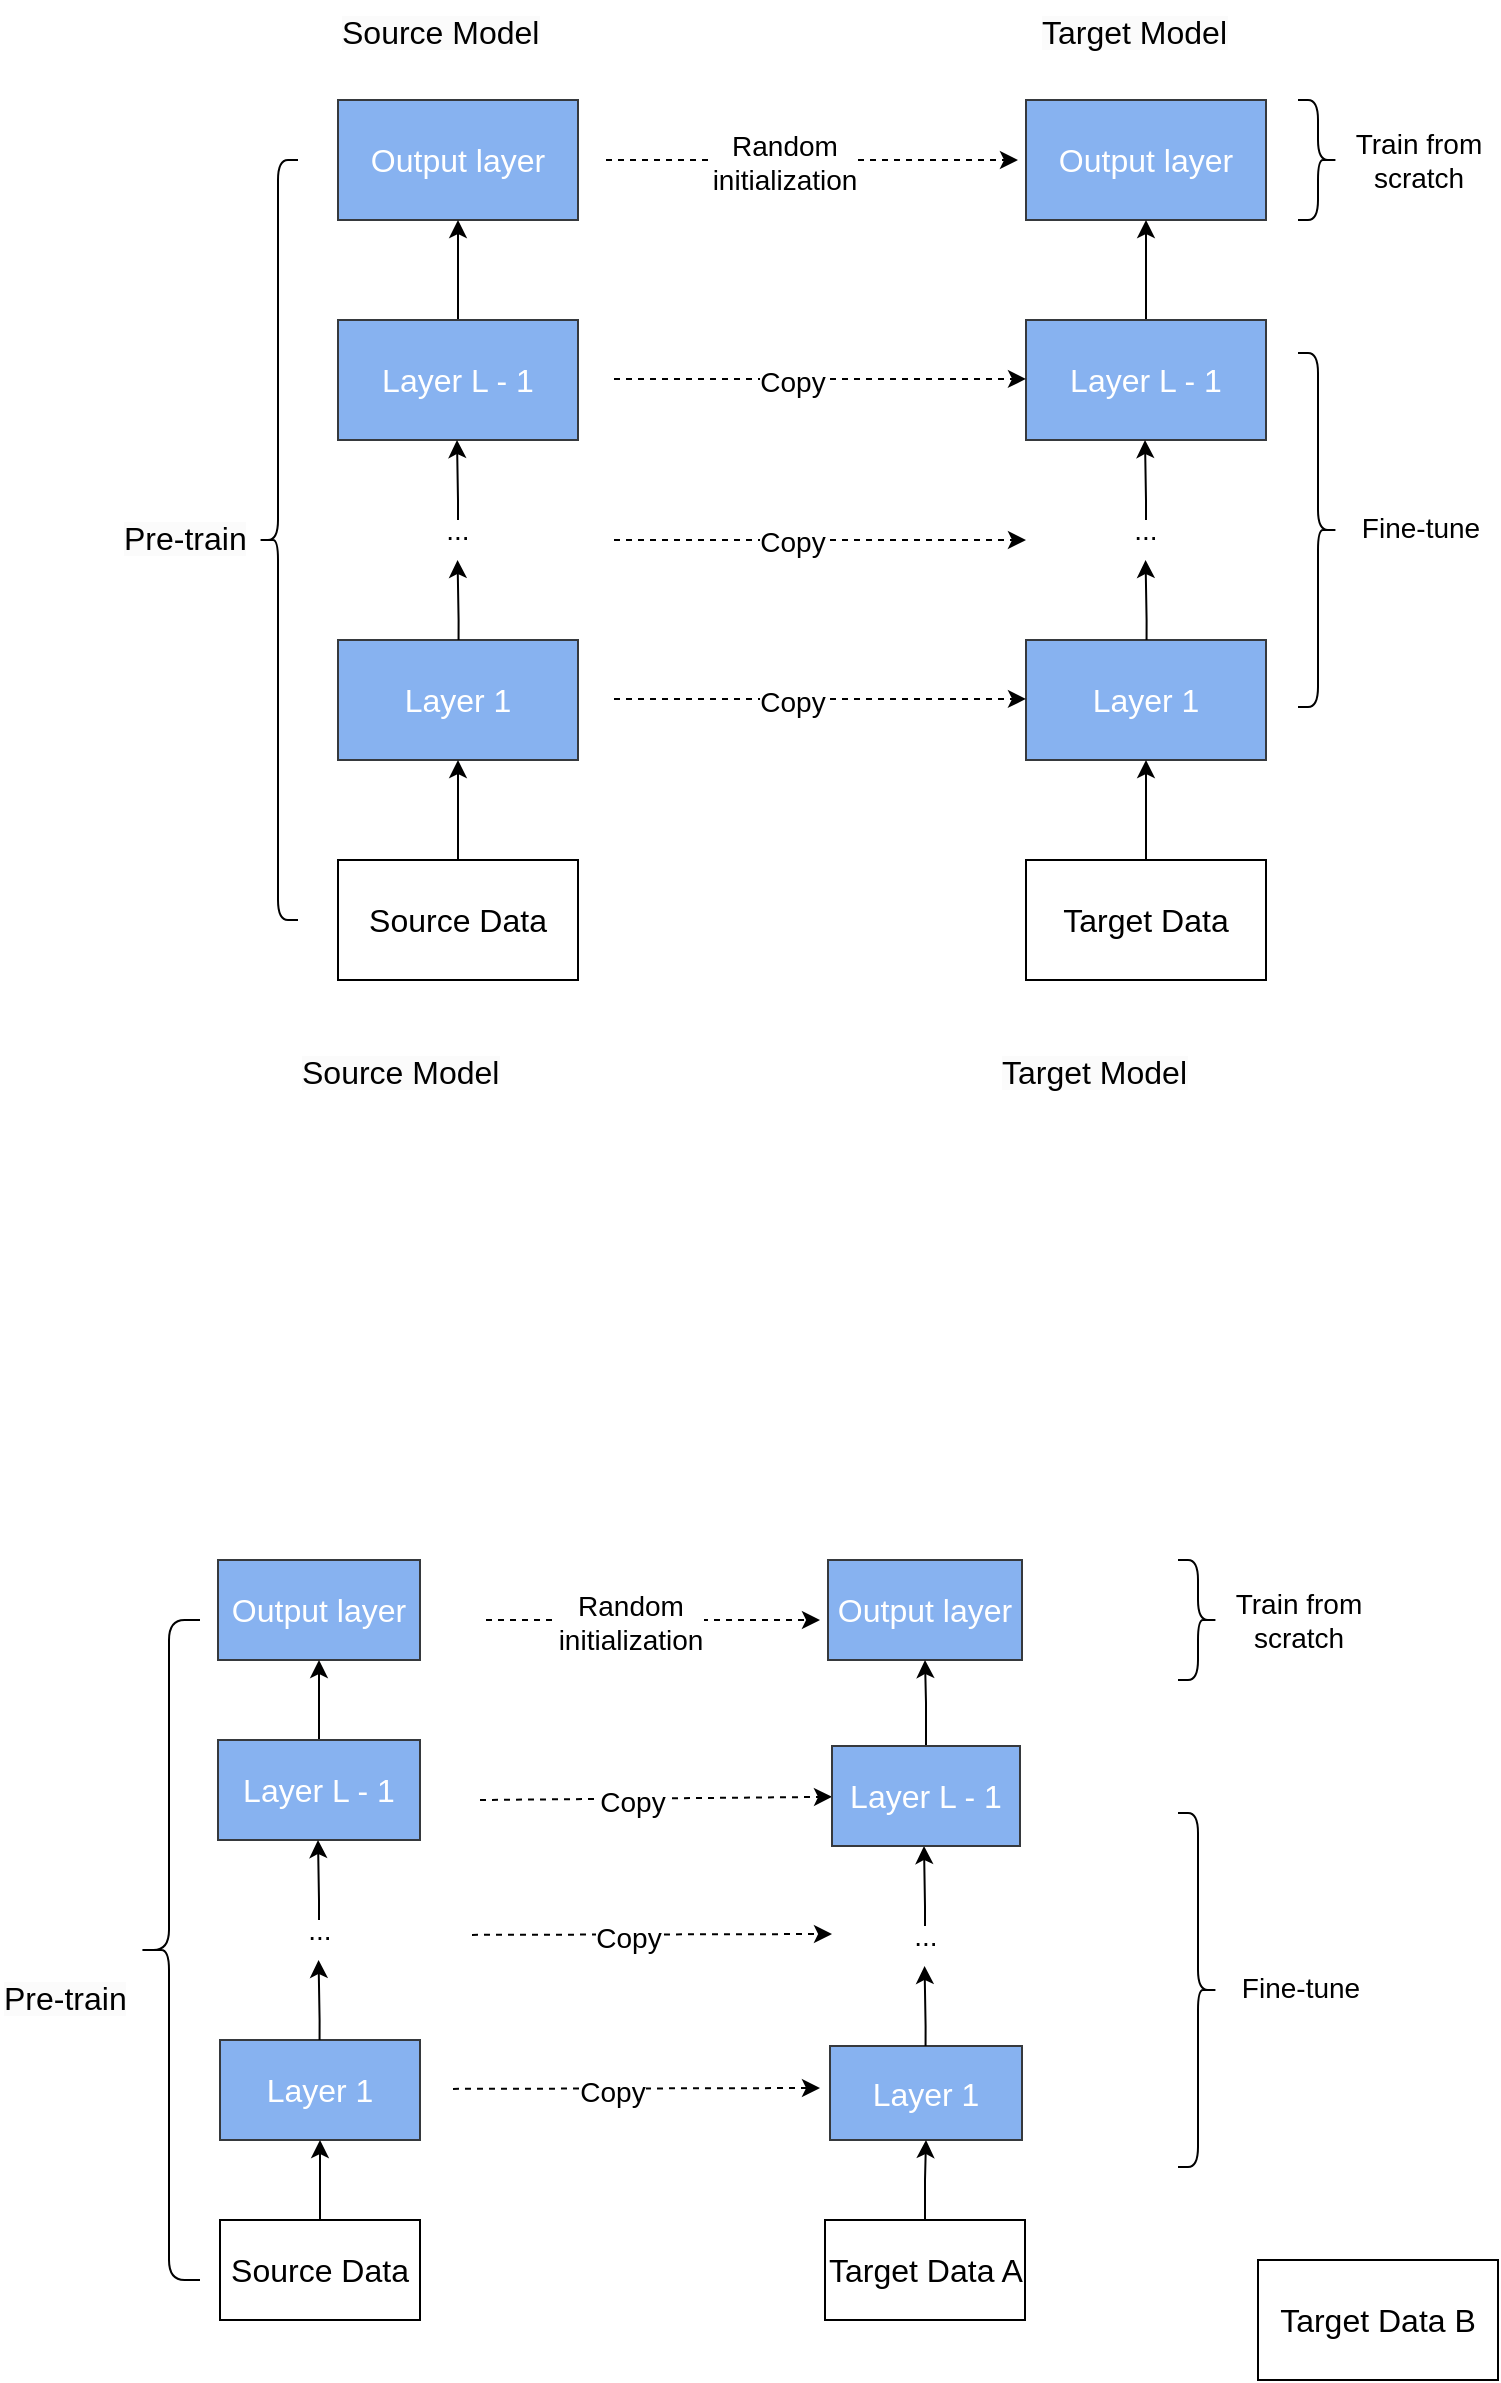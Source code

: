 <mxfile version="21.6.8" type="github">
  <diagram name="Page-1" id="evkDd5WfYAYsn0If8Dsk">
    <mxGraphModel dx="1451" dy="930" grid="1" gridSize="10" guides="1" tooltips="1" connect="1" arrows="1" fold="1" page="1" pageScale="1" pageWidth="827" pageHeight="1169" math="0" shadow="0">
      <root>
        <mxCell id="0" />
        <mxCell id="1" parent="0" />
        <mxCell id="YT2d1zYaTEOhZWZDPxQu-1" value="&lt;font style=&quot;font-size: 16px;&quot; color=&quot;#ffffff&quot;&gt;Output layer&lt;/font&gt;" style="rounded=0;whiteSpace=wrap;html=1;fillColor=#87B2F0;strokeColor=#36393d;" vertex="1" parent="1">
          <mxGeometry x="169" y="190" width="120" height="60" as="geometry" />
        </mxCell>
        <mxCell id="YT2d1zYaTEOhZWZDPxQu-5" value="" style="edgeStyle=orthogonalEdgeStyle;rounded=0;orthogonalLoop=1;jettySize=auto;html=1;" edge="1" parent="1" source="YT2d1zYaTEOhZWZDPxQu-2" target="YT2d1zYaTEOhZWZDPxQu-1">
          <mxGeometry relative="1" as="geometry" />
        </mxCell>
        <mxCell id="YT2d1zYaTEOhZWZDPxQu-2" value="&lt;font style=&quot;font-size: 16px;&quot; color=&quot;#ffffff&quot;&gt;Layer L - 1&lt;/font&gt;" style="rounded=0;whiteSpace=wrap;html=1;fillColor=#87B2F0;strokeColor=#36393d;" vertex="1" parent="1">
          <mxGeometry x="169" y="300" width="120" height="60" as="geometry" />
        </mxCell>
        <mxCell id="YT2d1zYaTEOhZWZDPxQu-3" value="&lt;font style=&quot;font-size: 16px;&quot; color=&quot;#ffffff&quot;&gt;Layer 1&lt;/font&gt;" style="rounded=0;whiteSpace=wrap;html=1;fillColor=#87B2F0;strokeColor=#36393d;" vertex="1" parent="1">
          <mxGeometry x="169" y="460" width="120" height="60" as="geometry" />
        </mxCell>
        <mxCell id="YT2d1zYaTEOhZWZDPxQu-6" value="" style="edgeStyle=orthogonalEdgeStyle;rounded=0;orthogonalLoop=1;jettySize=auto;html=1;" edge="1" parent="1">
          <mxGeometry relative="1" as="geometry">
            <mxPoint x="229" y="400" as="sourcePoint" />
            <mxPoint x="228.5" y="360" as="targetPoint" />
            <Array as="points">
              <mxPoint x="229" y="390" />
              <mxPoint x="229" y="390" />
            </Array>
          </mxGeometry>
        </mxCell>
        <mxCell id="YT2d1zYaTEOhZWZDPxQu-7" value="&lt;font style=&quot;font-size: 14px;&quot;&gt;...&lt;/font&gt;" style="text;html=1;strokeColor=none;fillColor=none;align=center;verticalAlign=middle;whiteSpace=wrap;rounded=0;" vertex="1" parent="1">
          <mxGeometry x="199" y="390" width="60" height="30" as="geometry" />
        </mxCell>
        <mxCell id="YT2d1zYaTEOhZWZDPxQu-8" value="" style="edgeStyle=orthogonalEdgeStyle;rounded=0;orthogonalLoop=1;jettySize=auto;html=1;" edge="1" parent="1">
          <mxGeometry relative="1" as="geometry">
            <mxPoint x="229.28" y="460" as="sourcePoint" />
            <mxPoint x="228.78" y="420" as="targetPoint" />
            <Array as="points">
              <mxPoint x="229.28" y="450" />
              <mxPoint x="229.28" y="450" />
            </Array>
          </mxGeometry>
        </mxCell>
        <mxCell id="YT2d1zYaTEOhZWZDPxQu-11" value="" style="edgeStyle=orthogonalEdgeStyle;rounded=0;orthogonalLoop=1;jettySize=auto;html=1;" edge="1" parent="1" source="YT2d1zYaTEOhZWZDPxQu-10" target="YT2d1zYaTEOhZWZDPxQu-3">
          <mxGeometry relative="1" as="geometry" />
        </mxCell>
        <mxCell id="YT2d1zYaTEOhZWZDPxQu-10" value="&lt;font style=&quot;font-size: 16px;&quot;&gt;Source Data&lt;/font&gt;" style="rounded=0;whiteSpace=wrap;html=1;fontColor=#000000;" vertex="1" parent="1">
          <mxGeometry x="169" y="570" width="120" height="60" as="geometry" />
        </mxCell>
        <mxCell id="YT2d1zYaTEOhZWZDPxQu-13" value="&lt;span style=&quot;color: rgb(0, 0, 0); font-family: Helvetica; font-size: 16px; font-style: normal; font-variant-ligatures: normal; font-variant-caps: normal; font-weight: 400; letter-spacing: normal; orphans: 2; text-align: center; text-indent: 0px; text-transform: none; widows: 2; word-spacing: 0px; -webkit-text-stroke-width: 0px; background-color: rgb(251, 251, 251); text-decoration-thickness: initial; text-decoration-style: initial; text-decoration-color: initial; float: none; display: inline !important;&quot;&gt;Pre-train&lt;/span&gt;" style="text;whiteSpace=wrap;html=1;" vertex="1" parent="1">
          <mxGeometry x="60" y="393" width="120" height="40" as="geometry" />
        </mxCell>
        <mxCell id="YT2d1zYaTEOhZWZDPxQu-14" value="&lt;font style=&quot;font-size: 16px;&quot; color=&quot;#ffffff&quot;&gt;Output layer&lt;/font&gt;" style="rounded=0;whiteSpace=wrap;html=1;fillColor=#87B2F0;strokeColor=#36393d;" vertex="1" parent="1">
          <mxGeometry x="513" y="190" width="120" height="60" as="geometry" />
        </mxCell>
        <mxCell id="YT2d1zYaTEOhZWZDPxQu-15" value="" style="edgeStyle=orthogonalEdgeStyle;rounded=0;orthogonalLoop=1;jettySize=auto;html=1;" edge="1" parent="1" source="YT2d1zYaTEOhZWZDPxQu-16" target="YT2d1zYaTEOhZWZDPxQu-14">
          <mxGeometry relative="1" as="geometry" />
        </mxCell>
        <mxCell id="YT2d1zYaTEOhZWZDPxQu-16" value="&lt;font style=&quot;font-size: 16px;&quot; color=&quot;#ffffff&quot;&gt;Layer L - 1&lt;/font&gt;" style="rounded=0;whiteSpace=wrap;html=1;fillColor=#87B2F0;strokeColor=#36393d;" vertex="1" parent="1">
          <mxGeometry x="513" y="300" width="120" height="60" as="geometry" />
        </mxCell>
        <mxCell id="YT2d1zYaTEOhZWZDPxQu-17" value="&lt;font style=&quot;font-size: 16px;&quot; color=&quot;#ffffff&quot;&gt;Layer 1&lt;/font&gt;" style="rounded=0;whiteSpace=wrap;html=1;fillColor=#87B2F0;strokeColor=#36393d;" vertex="1" parent="1">
          <mxGeometry x="513" y="460" width="120" height="60" as="geometry" />
        </mxCell>
        <mxCell id="YT2d1zYaTEOhZWZDPxQu-18" value="" style="edgeStyle=orthogonalEdgeStyle;rounded=0;orthogonalLoop=1;jettySize=auto;html=1;" edge="1" parent="1">
          <mxGeometry relative="1" as="geometry">
            <mxPoint x="573" y="400" as="sourcePoint" />
            <mxPoint x="572.5" y="360" as="targetPoint" />
            <Array as="points">
              <mxPoint x="573" y="390" />
              <mxPoint x="573" y="390" />
            </Array>
          </mxGeometry>
        </mxCell>
        <mxCell id="YT2d1zYaTEOhZWZDPxQu-19" value="&lt;font style=&quot;font-size: 14px;&quot;&gt;...&lt;/font&gt;" style="text;html=1;strokeColor=none;fillColor=none;align=center;verticalAlign=middle;whiteSpace=wrap;rounded=0;" vertex="1" parent="1">
          <mxGeometry x="543" y="390" width="60" height="30" as="geometry" />
        </mxCell>
        <mxCell id="YT2d1zYaTEOhZWZDPxQu-20" value="" style="edgeStyle=orthogonalEdgeStyle;rounded=0;orthogonalLoop=1;jettySize=auto;html=1;" edge="1" parent="1">
          <mxGeometry relative="1" as="geometry">
            <mxPoint x="573.28" y="460" as="sourcePoint" />
            <mxPoint x="572.78" y="420" as="targetPoint" />
            <Array as="points">
              <mxPoint x="573.28" y="450" />
              <mxPoint x="573.28" y="450" />
            </Array>
          </mxGeometry>
        </mxCell>
        <mxCell id="YT2d1zYaTEOhZWZDPxQu-21" value="" style="edgeStyle=orthogonalEdgeStyle;rounded=0;orthogonalLoop=1;jettySize=auto;html=1;" edge="1" parent="1" source="YT2d1zYaTEOhZWZDPxQu-22" target="YT2d1zYaTEOhZWZDPxQu-17">
          <mxGeometry relative="1" as="geometry" />
        </mxCell>
        <mxCell id="YT2d1zYaTEOhZWZDPxQu-22" value="&lt;font style=&quot;font-size: 16px;&quot;&gt;Target Data&lt;/font&gt;" style="rounded=0;whiteSpace=wrap;html=1;fontColor=#000000;" vertex="1" parent="1">
          <mxGeometry x="513" y="570" width="120" height="60" as="geometry" />
        </mxCell>
        <mxCell id="YT2d1zYaTEOhZWZDPxQu-25" value="" style="endArrow=classic;html=1;rounded=0;dashed=1;" edge="1" parent="1">
          <mxGeometry width="50" height="50" relative="1" as="geometry">
            <mxPoint x="303" y="220" as="sourcePoint" />
            <mxPoint x="509" y="220" as="targetPoint" />
          </mxGeometry>
        </mxCell>
        <mxCell id="YT2d1zYaTEOhZWZDPxQu-26" value="&lt;font style=&quot;font-size: 14px;&quot;&gt;Random&lt;br&gt;initialization&lt;/font&gt;" style="edgeLabel;html=1;align=center;verticalAlign=middle;resizable=0;points=[];" vertex="1" connectable="0" parent="YT2d1zYaTEOhZWZDPxQu-25">
          <mxGeometry x="-0.137" y="-1" relative="1" as="geometry">
            <mxPoint as="offset" />
          </mxGeometry>
        </mxCell>
        <mxCell id="YT2d1zYaTEOhZWZDPxQu-28" value="" style="endArrow=classic;html=1;rounded=0;dashed=1;" edge="1" parent="1">
          <mxGeometry width="50" height="50" relative="1" as="geometry">
            <mxPoint x="307" y="329.44" as="sourcePoint" />
            <mxPoint x="513" y="329.44" as="targetPoint" />
          </mxGeometry>
        </mxCell>
        <mxCell id="YT2d1zYaTEOhZWZDPxQu-29" value="&lt;span style=&quot;font-size: 14px;&quot;&gt;Copy&lt;/span&gt;" style="edgeLabel;html=1;align=center;verticalAlign=middle;resizable=0;points=[];" vertex="1" connectable="0" parent="YT2d1zYaTEOhZWZDPxQu-28">
          <mxGeometry x="-0.137" y="-1" relative="1" as="geometry">
            <mxPoint as="offset" />
          </mxGeometry>
        </mxCell>
        <mxCell id="YT2d1zYaTEOhZWZDPxQu-30" value="" style="endArrow=classic;html=1;rounded=0;dashed=1;" edge="1" parent="1">
          <mxGeometry width="50" height="50" relative="1" as="geometry">
            <mxPoint x="307" y="489.44" as="sourcePoint" />
            <mxPoint x="513" y="489.44" as="targetPoint" />
          </mxGeometry>
        </mxCell>
        <mxCell id="YT2d1zYaTEOhZWZDPxQu-31" value="&lt;span style=&quot;font-size: 14px;&quot;&gt;Copy&lt;/span&gt;" style="edgeLabel;html=1;align=center;verticalAlign=middle;resizable=0;points=[];" vertex="1" connectable="0" parent="YT2d1zYaTEOhZWZDPxQu-30">
          <mxGeometry x="-0.137" y="-1" relative="1" as="geometry">
            <mxPoint as="offset" />
          </mxGeometry>
        </mxCell>
        <mxCell id="YT2d1zYaTEOhZWZDPxQu-32" value="" style="endArrow=classic;html=1;rounded=0;dashed=1;" edge="1" parent="1">
          <mxGeometry width="50" height="50" relative="1" as="geometry">
            <mxPoint x="307" y="410" as="sourcePoint" />
            <mxPoint x="513" y="410" as="targetPoint" />
          </mxGeometry>
        </mxCell>
        <mxCell id="YT2d1zYaTEOhZWZDPxQu-33" value="&lt;span style=&quot;font-size: 14px;&quot;&gt;Copy&lt;/span&gt;" style="edgeLabel;html=1;align=center;verticalAlign=middle;resizable=0;points=[];" vertex="1" connectable="0" parent="YT2d1zYaTEOhZWZDPxQu-32">
          <mxGeometry x="-0.137" y="-1" relative="1" as="geometry">
            <mxPoint as="offset" />
          </mxGeometry>
        </mxCell>
        <mxCell id="YT2d1zYaTEOhZWZDPxQu-36" value="&lt;span style=&quot;color: rgb(0, 0, 0); font-family: Helvetica; font-size: 16px; font-style: normal; font-variant-ligatures: normal; font-variant-caps: normal; font-weight: 400; letter-spacing: normal; orphans: 2; text-align: center; text-indent: 0px; text-transform: none; widows: 2; word-spacing: 0px; -webkit-text-stroke-width: 0px; background-color: rgb(251, 251, 251); text-decoration-thickness: initial; text-decoration-style: initial; text-decoration-color: initial; float: none; display: inline !important;&quot;&gt;Source Model&lt;/span&gt;" style="text;whiteSpace=wrap;html=1;" vertex="1" parent="1">
          <mxGeometry x="169" y="140" width="120" height="40" as="geometry" />
        </mxCell>
        <mxCell id="YT2d1zYaTEOhZWZDPxQu-37" value="&lt;span style=&quot;color: rgb(0, 0, 0); font-family: Helvetica; font-size: 16px; font-style: normal; font-variant-ligatures: normal; font-variant-caps: normal; font-weight: 400; letter-spacing: normal; orphans: 2; text-align: center; text-indent: 0px; text-transform: none; widows: 2; word-spacing: 0px; -webkit-text-stroke-width: 0px; background-color: rgb(251, 251, 251); text-decoration-thickness: initial; text-decoration-style: initial; text-decoration-color: initial; float: none; display: inline !important;&quot;&gt;Target Model&lt;/span&gt;" style="text;whiteSpace=wrap;html=1;" vertex="1" parent="1">
          <mxGeometry x="519" y="140" width="120" height="40" as="geometry" />
        </mxCell>
        <mxCell id="YT2d1zYaTEOhZWZDPxQu-38" value="&lt;font style=&quot;font-size: 14px;&quot;&gt;Train from&lt;br&gt;scratch&lt;/font&gt;" style="edgeLabel;html=1;align=center;verticalAlign=middle;resizable=0;points=[];" vertex="1" connectable="0" parent="1">
          <mxGeometry x="708.999" y="220" as="geometry" />
        </mxCell>
        <mxCell id="YT2d1zYaTEOhZWZDPxQu-39" value="" style="shape=curlyBracket;whiteSpace=wrap;html=1;rounded=1;labelPosition=left;verticalLabelPosition=middle;align=right;verticalAlign=middle;" vertex="1" parent="1">
          <mxGeometry x="129" y="220" width="20" height="380" as="geometry" />
        </mxCell>
        <mxCell id="YT2d1zYaTEOhZWZDPxQu-40" value="" style="shape=curlyBracket;whiteSpace=wrap;html=1;rounded=1;flipH=1;labelPosition=right;verticalLabelPosition=middle;align=left;verticalAlign=middle;" vertex="1" parent="1">
          <mxGeometry x="649" y="316.5" width="20" height="177" as="geometry" />
        </mxCell>
        <mxCell id="YT2d1zYaTEOhZWZDPxQu-41" value="" style="shape=curlyBracket;whiteSpace=wrap;html=1;rounded=1;flipH=1;labelPosition=right;verticalLabelPosition=middle;align=left;verticalAlign=middle;size=0.5;" vertex="1" parent="1">
          <mxGeometry x="649" y="190" width="20" height="60" as="geometry" />
        </mxCell>
        <mxCell id="YT2d1zYaTEOhZWZDPxQu-42" value="&lt;span style=&quot;font-size: 14px;&quot;&gt;Fine-tune&lt;/span&gt;" style="edgeLabel;html=1;align=center;verticalAlign=middle;resizable=0;points=[];" vertex="1" connectable="0" parent="1">
          <mxGeometry x="718.999" y="230" as="geometry">
            <mxPoint x="-9" y="174" as="offset" />
          </mxGeometry>
        </mxCell>
        <mxCell id="YT2d1zYaTEOhZWZDPxQu-43" value="&lt;font style=&quot;font-size: 16px;&quot; color=&quot;#ffffff&quot;&gt;Output layer&lt;/font&gt;" style="rounded=0;whiteSpace=wrap;html=1;fillColor=#87B2F0;strokeColor=#36393d;" vertex="1" parent="1">
          <mxGeometry x="109" y="920" width="101" height="50" as="geometry" />
        </mxCell>
        <mxCell id="YT2d1zYaTEOhZWZDPxQu-44" value="" style="edgeStyle=orthogonalEdgeStyle;rounded=0;orthogonalLoop=1;jettySize=auto;html=1;" edge="1" parent="1" source="YT2d1zYaTEOhZWZDPxQu-45" target="YT2d1zYaTEOhZWZDPxQu-43">
          <mxGeometry relative="1" as="geometry" />
        </mxCell>
        <mxCell id="YT2d1zYaTEOhZWZDPxQu-45" value="&lt;font style=&quot;font-size: 16px;&quot; color=&quot;#ffffff&quot;&gt;Layer L - 1&lt;/font&gt;" style="rounded=0;whiteSpace=wrap;html=1;fillColor=#87B2F0;strokeColor=#36393d;" vertex="1" parent="1">
          <mxGeometry x="109" y="1010" width="101" height="50" as="geometry" />
        </mxCell>
        <mxCell id="YT2d1zYaTEOhZWZDPxQu-46" value="&lt;font style=&quot;font-size: 16px;&quot; color=&quot;#ffffff&quot;&gt;Layer 1&lt;/font&gt;" style="rounded=0;whiteSpace=wrap;html=1;fillColor=#87B2F0;strokeColor=#36393d;" vertex="1" parent="1">
          <mxGeometry x="110" y="1160" width="100" height="50" as="geometry" />
        </mxCell>
        <mxCell id="YT2d1zYaTEOhZWZDPxQu-47" value="" style="edgeStyle=orthogonalEdgeStyle;rounded=0;orthogonalLoop=1;jettySize=auto;html=1;" edge="1" parent="1">
          <mxGeometry relative="1" as="geometry">
            <mxPoint x="159.5" y="1100" as="sourcePoint" />
            <mxPoint x="159" y="1060" as="targetPoint" />
            <Array as="points">
              <mxPoint x="159.5" y="1090" />
              <mxPoint x="159.5" y="1090" />
            </Array>
          </mxGeometry>
        </mxCell>
        <mxCell id="YT2d1zYaTEOhZWZDPxQu-48" value="&lt;font style=&quot;font-size: 14px;&quot;&gt;...&lt;/font&gt;" style="text;html=1;strokeColor=none;fillColor=none;align=center;verticalAlign=middle;whiteSpace=wrap;rounded=0;" vertex="1" parent="1">
          <mxGeometry x="129.5" y="1090" width="60" height="30" as="geometry" />
        </mxCell>
        <mxCell id="YT2d1zYaTEOhZWZDPxQu-49" value="" style="edgeStyle=orthogonalEdgeStyle;rounded=0;orthogonalLoop=1;jettySize=auto;html=1;" edge="1" parent="1">
          <mxGeometry relative="1" as="geometry">
            <mxPoint x="159.78" y="1160" as="sourcePoint" />
            <mxPoint x="159.28" y="1120" as="targetPoint" />
            <Array as="points">
              <mxPoint x="159.78" y="1150" />
              <mxPoint x="159.78" y="1150" />
            </Array>
          </mxGeometry>
        </mxCell>
        <mxCell id="YT2d1zYaTEOhZWZDPxQu-50" value="" style="edgeStyle=orthogonalEdgeStyle;rounded=0;orthogonalLoop=1;jettySize=auto;html=1;" edge="1" parent="1" source="YT2d1zYaTEOhZWZDPxQu-51" target="YT2d1zYaTEOhZWZDPxQu-46">
          <mxGeometry relative="1" as="geometry" />
        </mxCell>
        <mxCell id="YT2d1zYaTEOhZWZDPxQu-51" value="&lt;font style=&quot;font-size: 16px;&quot;&gt;Source Data&lt;/font&gt;" style="rounded=0;whiteSpace=wrap;html=1;fontColor=#000000;" vertex="1" parent="1">
          <mxGeometry x="110" y="1250" width="100" height="50" as="geometry" />
        </mxCell>
        <mxCell id="YT2d1zYaTEOhZWZDPxQu-52" value="&lt;span style=&quot;color: rgb(0, 0, 0); font-family: Helvetica; font-size: 16px; font-style: normal; font-variant-ligatures: normal; font-variant-caps: normal; font-weight: 400; letter-spacing: normal; orphans: 2; text-align: center; text-indent: 0px; text-transform: none; widows: 2; word-spacing: 0px; -webkit-text-stroke-width: 0px; background-color: rgb(251, 251, 251); text-decoration-thickness: initial; text-decoration-style: initial; text-decoration-color: initial; float: none; display: inline !important;&quot;&gt;Pre-train&lt;/span&gt;" style="text;whiteSpace=wrap;html=1;" vertex="1" parent="1">
          <mxGeometry y="1123" width="120" height="40" as="geometry" />
        </mxCell>
        <mxCell id="YT2d1zYaTEOhZWZDPxQu-53" value="&lt;font style=&quot;font-size: 16px;&quot; color=&quot;#ffffff&quot;&gt;Output layer&lt;/font&gt;" style="rounded=0;whiteSpace=wrap;html=1;fillColor=#87B2F0;strokeColor=#36393d;" vertex="1" parent="1">
          <mxGeometry x="414" y="920" width="97" height="50" as="geometry" />
        </mxCell>
        <mxCell id="YT2d1zYaTEOhZWZDPxQu-54" value="" style="edgeStyle=orthogonalEdgeStyle;rounded=0;orthogonalLoop=1;jettySize=auto;html=1;" edge="1" parent="1" source="YT2d1zYaTEOhZWZDPxQu-55" target="YT2d1zYaTEOhZWZDPxQu-53">
          <mxGeometry relative="1" as="geometry" />
        </mxCell>
        <mxCell id="YT2d1zYaTEOhZWZDPxQu-56" value="&lt;font style=&quot;font-size: 16px;&quot; color=&quot;#ffffff&quot;&gt;Layer 1&lt;/font&gt;" style="rounded=0;whiteSpace=wrap;html=1;fillColor=#87B2F0;strokeColor=#36393d;" vertex="1" parent="1">
          <mxGeometry x="415" y="1163" width="96" height="47" as="geometry" />
        </mxCell>
        <mxCell id="YT2d1zYaTEOhZWZDPxQu-57" value="" style="edgeStyle=orthogonalEdgeStyle;rounded=0;orthogonalLoop=1;jettySize=auto;html=1;" edge="1" parent="1">
          <mxGeometry relative="1" as="geometry">
            <mxPoint x="462.5" y="1103" as="sourcePoint" />
            <mxPoint x="462" y="1063" as="targetPoint" />
            <Array as="points">
              <mxPoint x="462.5" y="1093" />
              <mxPoint x="462.5" y="1093" />
            </Array>
          </mxGeometry>
        </mxCell>
        <mxCell id="YT2d1zYaTEOhZWZDPxQu-58" value="&lt;font style=&quot;font-size: 14px;&quot;&gt;...&lt;/font&gt;" style="text;html=1;strokeColor=none;fillColor=none;align=center;verticalAlign=middle;whiteSpace=wrap;rounded=0;" vertex="1" parent="1">
          <mxGeometry x="432.5" y="1093" width="60" height="30" as="geometry" />
        </mxCell>
        <mxCell id="YT2d1zYaTEOhZWZDPxQu-59" value="" style="edgeStyle=orthogonalEdgeStyle;rounded=0;orthogonalLoop=1;jettySize=auto;html=1;" edge="1" parent="1">
          <mxGeometry relative="1" as="geometry">
            <mxPoint x="462.78" y="1163" as="sourcePoint" />
            <mxPoint x="462.28" y="1123" as="targetPoint" />
            <Array as="points">
              <mxPoint x="462.78" y="1153" />
              <mxPoint x="462.78" y="1153" />
            </Array>
          </mxGeometry>
        </mxCell>
        <mxCell id="YT2d1zYaTEOhZWZDPxQu-60" value="" style="edgeStyle=orthogonalEdgeStyle;rounded=0;orthogonalLoop=1;jettySize=auto;html=1;" edge="1" parent="1" source="YT2d1zYaTEOhZWZDPxQu-61" target="YT2d1zYaTEOhZWZDPxQu-56">
          <mxGeometry relative="1" as="geometry" />
        </mxCell>
        <mxCell id="YT2d1zYaTEOhZWZDPxQu-61" value="&lt;font style=&quot;font-size: 16px;&quot;&gt;Target Data A&lt;/font&gt;" style="rounded=0;whiteSpace=wrap;html=1;fontColor=#000000;" vertex="1" parent="1">
          <mxGeometry x="412.5" y="1250" width="100" height="50" as="geometry" />
        </mxCell>
        <mxCell id="YT2d1zYaTEOhZWZDPxQu-62" value="" style="endArrow=classic;html=1;rounded=0;dashed=1;" edge="1" parent="1">
          <mxGeometry width="50" height="50" relative="1" as="geometry">
            <mxPoint x="243" y="950" as="sourcePoint" />
            <mxPoint x="410" y="950" as="targetPoint" />
          </mxGeometry>
        </mxCell>
        <mxCell id="YT2d1zYaTEOhZWZDPxQu-63" value="&lt;font style=&quot;font-size: 14px;&quot;&gt;Random&lt;br&gt;initialization&lt;/font&gt;" style="edgeLabel;html=1;align=center;verticalAlign=middle;resizable=0;points=[];" vertex="1" connectable="0" parent="YT2d1zYaTEOhZWZDPxQu-62">
          <mxGeometry x="-0.137" y="-1" relative="1" as="geometry">
            <mxPoint as="offset" />
          </mxGeometry>
        </mxCell>
        <mxCell id="YT2d1zYaTEOhZWZDPxQu-66" value="" style="endArrow=classic;html=1;rounded=0;dashed=1;" edge="1" parent="1">
          <mxGeometry width="50" height="50" relative="1" as="geometry">
            <mxPoint x="226.5" y="1184.44" as="sourcePoint" />
            <mxPoint x="410" y="1184" as="targetPoint" />
          </mxGeometry>
        </mxCell>
        <mxCell id="YT2d1zYaTEOhZWZDPxQu-67" value="&lt;span style=&quot;font-size: 14px;&quot;&gt;Copy&lt;/span&gt;" style="edgeLabel;html=1;align=center;verticalAlign=middle;resizable=0;points=[];" vertex="1" connectable="0" parent="YT2d1zYaTEOhZWZDPxQu-66">
          <mxGeometry x="-0.137" y="-1" relative="1" as="geometry">
            <mxPoint as="offset" />
          </mxGeometry>
        </mxCell>
        <mxCell id="YT2d1zYaTEOhZWZDPxQu-68" value="" style="endArrow=classic;html=1;rounded=0;dashed=1;" edge="1" parent="1">
          <mxGeometry width="50" height="50" relative="1" as="geometry">
            <mxPoint x="236" y="1107.44" as="sourcePoint" />
            <mxPoint x="416" y="1107" as="targetPoint" />
          </mxGeometry>
        </mxCell>
        <mxCell id="YT2d1zYaTEOhZWZDPxQu-69" value="&lt;span style=&quot;font-size: 14px;&quot;&gt;Copy&lt;/span&gt;" style="edgeLabel;html=1;align=center;verticalAlign=middle;resizable=0;points=[];" vertex="1" connectable="0" parent="YT2d1zYaTEOhZWZDPxQu-68">
          <mxGeometry x="-0.137" y="-1" relative="1" as="geometry">
            <mxPoint as="offset" />
          </mxGeometry>
        </mxCell>
        <mxCell id="YT2d1zYaTEOhZWZDPxQu-70" value="&lt;span style=&quot;color: rgb(0, 0, 0); font-family: Helvetica; font-size: 16px; font-style: normal; font-variant-ligatures: normal; font-variant-caps: normal; font-weight: 400; letter-spacing: normal; orphans: 2; text-align: center; text-indent: 0px; text-transform: none; widows: 2; word-spacing: 0px; -webkit-text-stroke-width: 0px; background-color: rgb(251, 251, 251); text-decoration-thickness: initial; text-decoration-style: initial; text-decoration-color: initial; float: none; display: inline !important;&quot;&gt;Source Model&lt;/span&gt;" style="text;whiteSpace=wrap;html=1;" vertex="1" parent="1">
          <mxGeometry x="149" y="660" width="120" height="40" as="geometry" />
        </mxCell>
        <mxCell id="YT2d1zYaTEOhZWZDPxQu-71" value="&lt;span style=&quot;color: rgb(0, 0, 0); font-family: Helvetica; font-size: 16px; font-style: normal; font-variant-ligatures: normal; font-variant-caps: normal; font-weight: 400; letter-spacing: normal; orphans: 2; text-align: center; text-indent: 0px; text-transform: none; widows: 2; word-spacing: 0px; -webkit-text-stroke-width: 0px; background-color: rgb(251, 251, 251); text-decoration-thickness: initial; text-decoration-style: initial; text-decoration-color: initial; float: none; display: inline !important;&quot;&gt;Target Model&lt;/span&gt;" style="text;whiteSpace=wrap;html=1;" vertex="1" parent="1">
          <mxGeometry x="499" y="660" width="120" height="40" as="geometry" />
        </mxCell>
        <mxCell id="YT2d1zYaTEOhZWZDPxQu-72" value="&lt;font style=&quot;font-size: 14px;&quot;&gt;Train from&lt;br&gt;scratch&lt;/font&gt;" style="edgeLabel;html=1;align=center;verticalAlign=middle;resizable=0;points=[];" vertex="1" connectable="0" parent="1">
          <mxGeometry x="648.999" y="950" as="geometry" />
        </mxCell>
        <mxCell id="YT2d1zYaTEOhZWZDPxQu-73" value="" style="shape=curlyBracket;whiteSpace=wrap;html=1;rounded=1;labelPosition=left;verticalLabelPosition=middle;align=right;verticalAlign=middle;" vertex="1" parent="1">
          <mxGeometry x="69" y="950" width="31" height="330" as="geometry" />
        </mxCell>
        <mxCell id="YT2d1zYaTEOhZWZDPxQu-74" value="" style="shape=curlyBracket;whiteSpace=wrap;html=1;rounded=1;flipH=1;labelPosition=right;verticalLabelPosition=middle;align=left;verticalAlign=middle;" vertex="1" parent="1">
          <mxGeometry x="589" y="1046.5" width="20" height="177" as="geometry" />
        </mxCell>
        <mxCell id="YT2d1zYaTEOhZWZDPxQu-75" value="" style="shape=curlyBracket;whiteSpace=wrap;html=1;rounded=1;flipH=1;labelPosition=right;verticalLabelPosition=middle;align=left;verticalAlign=middle;size=0.5;" vertex="1" parent="1">
          <mxGeometry x="589" y="920" width="20" height="60" as="geometry" />
        </mxCell>
        <mxCell id="YT2d1zYaTEOhZWZDPxQu-76" value="&lt;span style=&quot;font-size: 14px;&quot;&gt;Fine-tune&lt;/span&gt;" style="edgeLabel;html=1;align=center;verticalAlign=middle;resizable=0;points=[];" vertex="1" connectable="0" parent="1">
          <mxGeometry x="658.999" y="960" as="geometry">
            <mxPoint x="-9" y="174" as="offset" />
          </mxGeometry>
        </mxCell>
        <mxCell id="YT2d1zYaTEOhZWZDPxQu-77" value="&lt;font style=&quot;font-size: 16px;&quot;&gt;Target Data B&lt;/font&gt;" style="rounded=0;whiteSpace=wrap;html=1;fontColor=#000000;" vertex="1" parent="1">
          <mxGeometry x="629" y="1270" width="120" height="60" as="geometry" />
        </mxCell>
        <mxCell id="YT2d1zYaTEOhZWZDPxQu-78" value="" style="endArrow=classic;html=1;rounded=0;dashed=1;" edge="1" parent="1" target="YT2d1zYaTEOhZWZDPxQu-55">
          <mxGeometry width="50" height="50" relative="1" as="geometry">
            <mxPoint x="240" y="1040" as="sourcePoint" />
            <mxPoint x="453" y="1059.44" as="targetPoint" />
          </mxGeometry>
        </mxCell>
        <mxCell id="YT2d1zYaTEOhZWZDPxQu-79" value="&lt;span style=&quot;font-size: 14px;&quot;&gt;Copy&lt;/span&gt;" style="edgeLabel;html=1;align=center;verticalAlign=middle;resizable=0;points=[];" vertex="1" connectable="0" parent="YT2d1zYaTEOhZWZDPxQu-78">
          <mxGeometry x="-0.137" y="-1" relative="1" as="geometry">
            <mxPoint as="offset" />
          </mxGeometry>
        </mxCell>
        <mxCell id="YT2d1zYaTEOhZWZDPxQu-55" value="&lt;font style=&quot;font-size: 16px;&quot; color=&quot;#ffffff&quot;&gt;Layer L - 1&lt;/font&gt;" style="rounded=0;whiteSpace=wrap;html=1;fillColor=#87B2F0;strokeColor=#36393d;" vertex="1" parent="1">
          <mxGeometry x="416" y="1013" width="94" height="50" as="geometry" />
        </mxCell>
      </root>
    </mxGraphModel>
  </diagram>
</mxfile>
